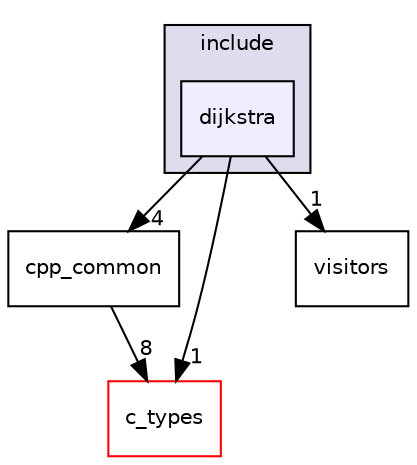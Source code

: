 digraph "dijkstra" {
  compound=true
  node [ fontsize="10", fontname="Helvetica"];
  edge [ labelfontsize="10", labelfontname="Helvetica"];
  subgraph clusterdir_d828925fd371daeaa4c854aa07a3082a {
    graph [ bgcolor="#ddddee", pencolor="black", label="include" fontname="Helvetica", fontsize="10", URL="dir_d828925fd371daeaa4c854aa07a3082a.html"]
  dir_85656963fa70d023345f3d4e2937c1c1 [shape=box, label="dijkstra", style="filled", fillcolor="#eeeeff", pencolor="black", URL="dir_85656963fa70d023345f3d4e2937c1c1.html"];
  }
  dir_57c48c3ae7e9c811acaf538a4ef189c4 [shape=box label="cpp_common" URL="dir_57c48c3ae7e9c811acaf538a4ef189c4.html"];
  dir_381fbd6f4991b01d7f9af0ca809d871e [shape=box label="c_types" fillcolor="white" style="filled" color="red" URL="dir_381fbd6f4991b01d7f9af0ca809d871e.html"];
  dir_400f8fb2bb2f639002e55bd282809a2d [shape=box label="visitors" URL="dir_400f8fb2bb2f639002e55bd282809a2d.html"];
  dir_57c48c3ae7e9c811acaf538a4ef189c4->dir_381fbd6f4991b01d7f9af0ca809d871e [headlabel="8", labeldistance=1.5 headhref="dir_000019_000048.html"];
  dir_85656963fa70d023345f3d4e2937c1c1->dir_57c48c3ae7e9c811acaf538a4ef189c4 [headlabel="4", labeldistance=1.5 headhref="dir_000076_000019.html"];
  dir_85656963fa70d023345f3d4e2937c1c1->dir_381fbd6f4991b01d7f9af0ca809d871e [headlabel="1", labeldistance=1.5 headhref="dir_000076_000048.html"];
  dir_85656963fa70d023345f3d4e2937c1c1->dir_400f8fb2bb2f639002e55bd282809a2d [headlabel="1", labeldistance=1.5 headhref="dir_000076_000053.html"];
}
